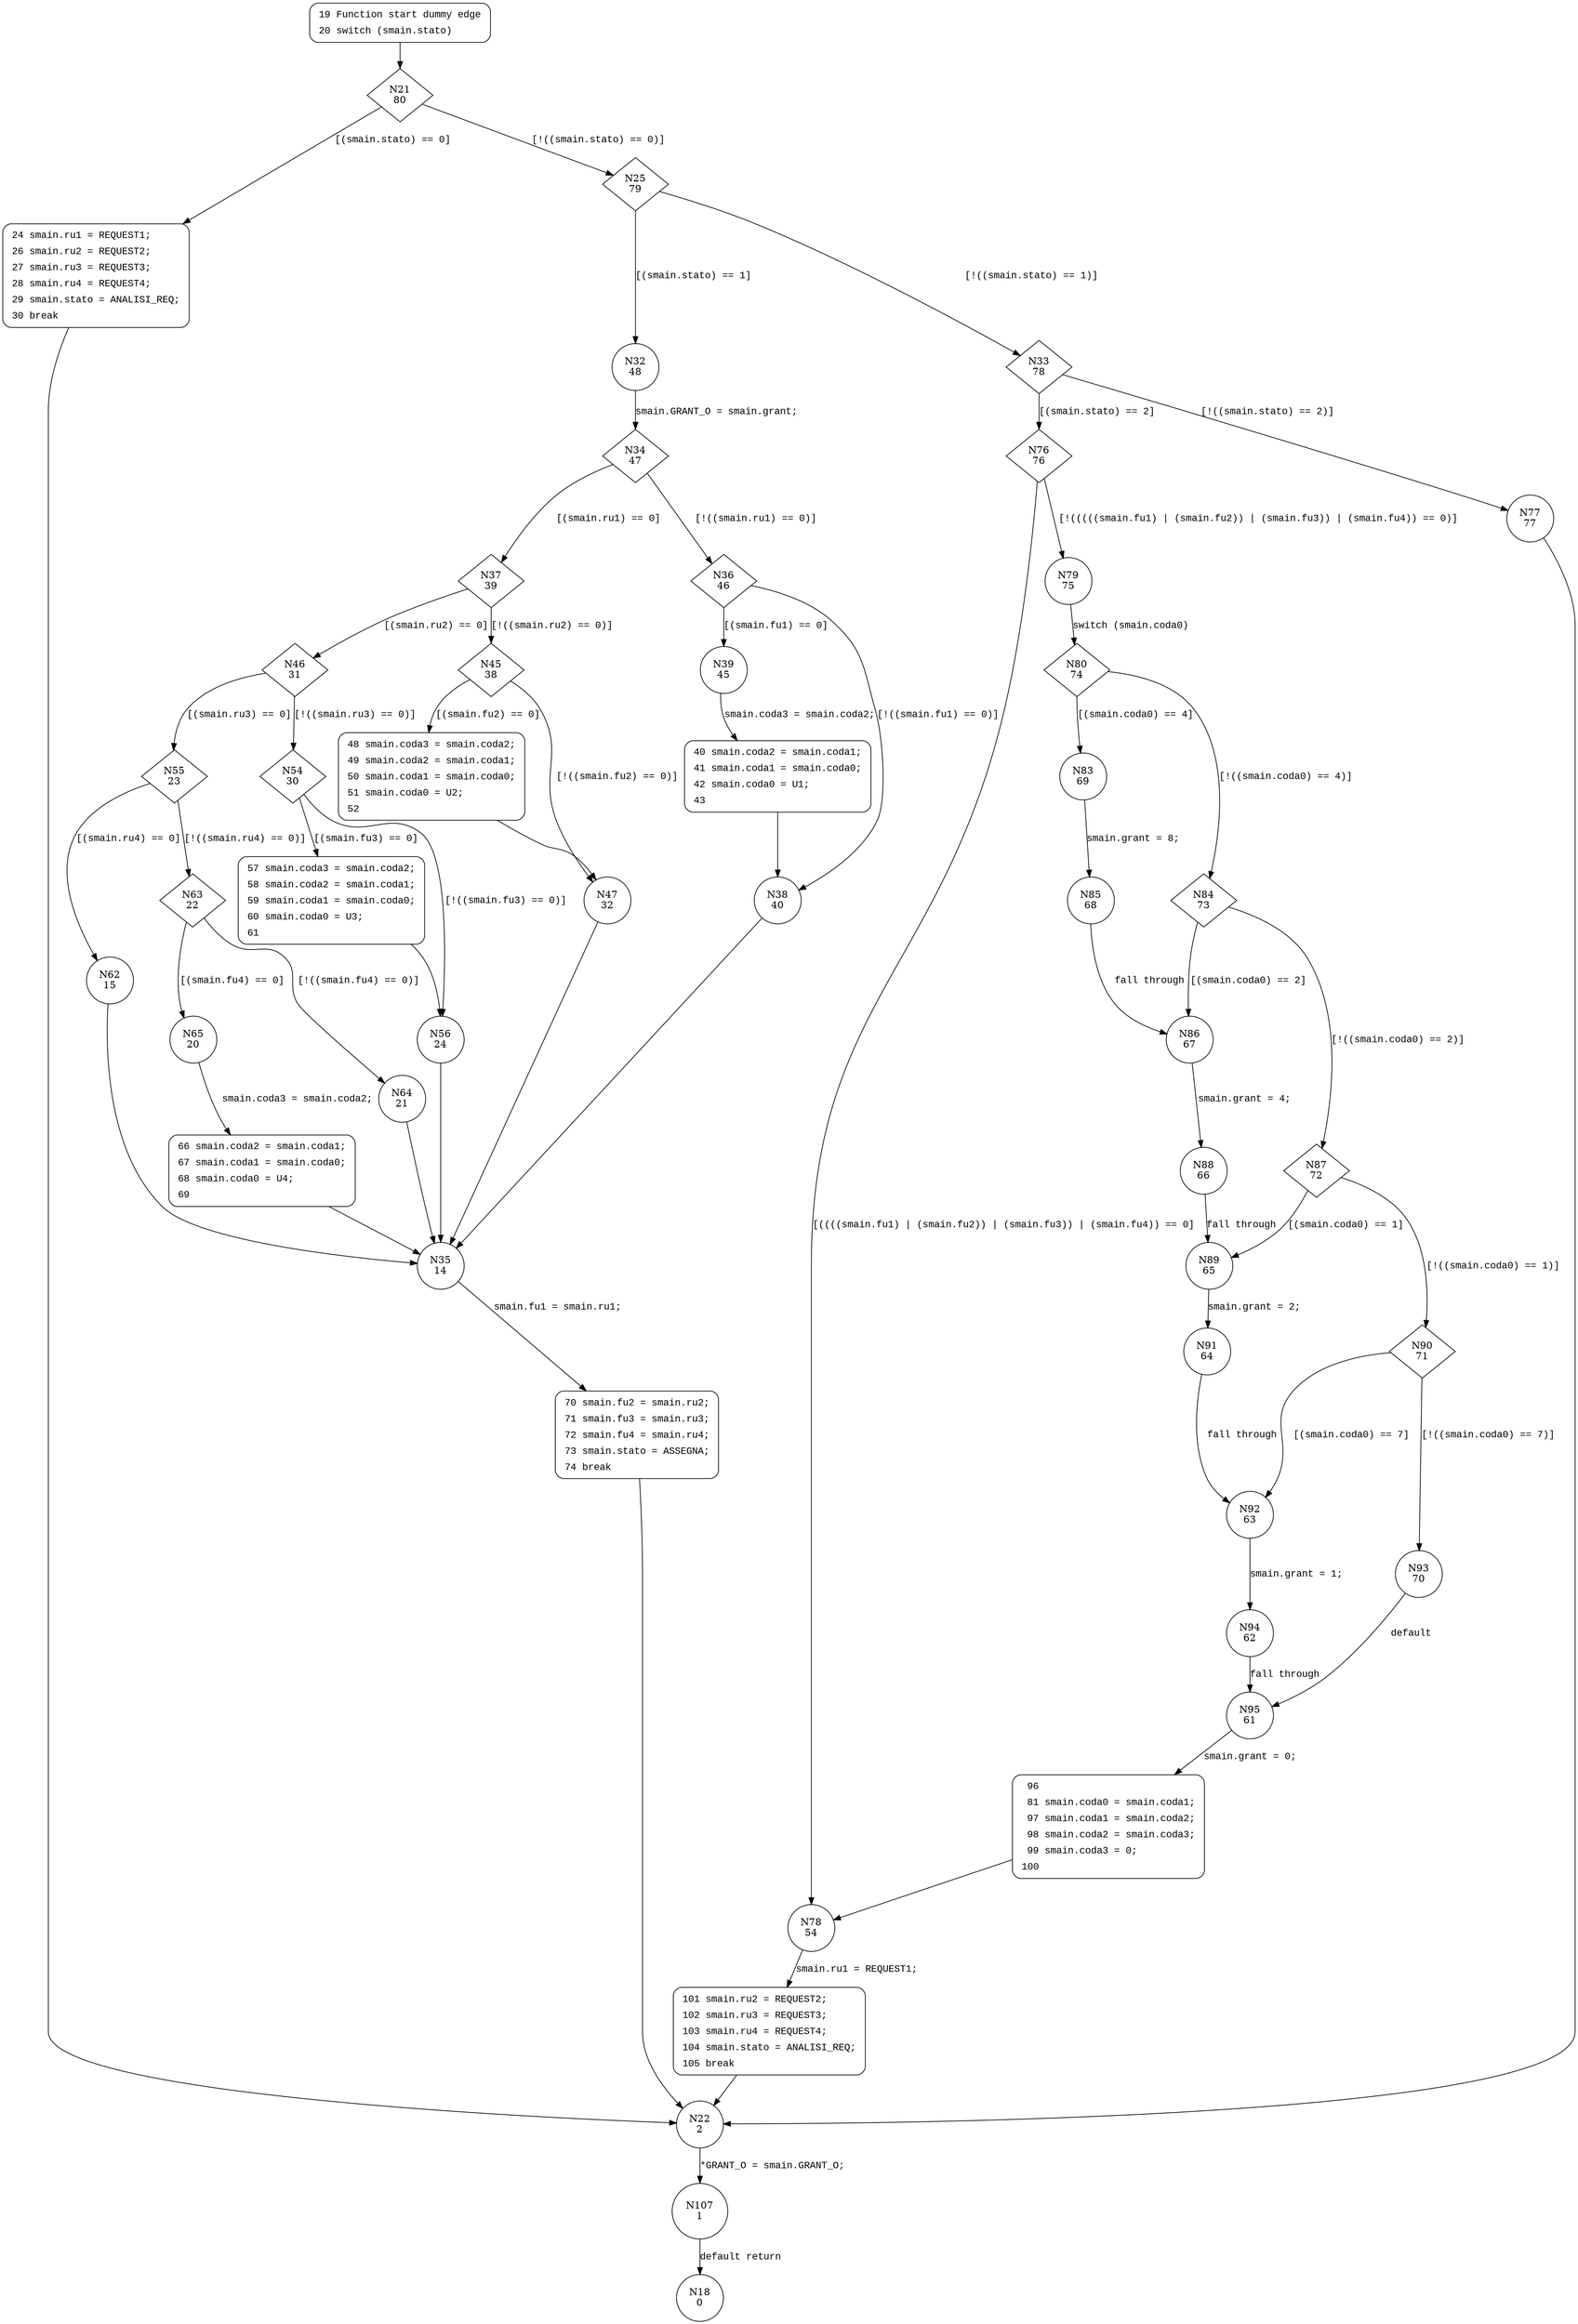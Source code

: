 digraph b03 {
21 [shape="diamond" label="N21\n80"]
24 [shape="circle" label="N24\n8"]
25 [shape="diamond" label="N25\n79"]
32 [shape="circle" label="N32\n48"]
33 [shape="diamond" label="N33\n78"]
76 [shape="diamond" label="N76\n76"]
77 [shape="circle" label="N77\n77"]
22 [shape="circle" label="N22\n2"]
107 [shape="circle" label="N107\n1"]
78 [shape="circle" label="N78\n54"]
79 [shape="circle" label="N79\n75"]
80 [shape="diamond" label="N80\n74"]
83 [shape="circle" label="N83\n69"]
84 [shape="diamond" label="N84\n73"]
86 [shape="circle" label="N86\n67"]
87 [shape="diamond" label="N87\n72"]
89 [shape="circle" label="N89\n65"]
90 [shape="diamond" label="N90\n71"]
92 [shape="circle" label="N92\n63"]
93 [shape="circle" label="N93\n70"]
95 [shape="circle" label="N95\n61"]
96 [shape="circle" label="N96\n60"]
101 [shape="circle" label="N101\n53"]
94 [shape="circle" label="N94\n62"]
91 [shape="circle" label="N91\n64"]
88 [shape="circle" label="N88\n66"]
85 [shape="circle" label="N85\n68"]
34 [shape="diamond" label="N34\n47"]
37 [shape="diamond" label="N37\n39"]
36 [shape="diamond" label="N36\n46"]
39 [shape="circle" label="N39\n45"]
38 [shape="circle" label="N38\n40"]
35 [shape="circle" label="N35\n14"]
70 [shape="circle" label="N70\n13"]
40 [shape="circle" label="N40\n44"]
46 [shape="diamond" label="N46\n31"]
45 [shape="diamond" label="N45\n38"]
48 [shape="circle" label="N48\n37"]
47 [shape="circle" label="N47\n32"]
55 [shape="diamond" label="N55\n23"]
54 [shape="diamond" label="N54\n30"]
57 [shape="circle" label="N57\n29"]
56 [shape="circle" label="N56\n24"]
62 [shape="circle" label="N62\n15"]
63 [shape="diamond" label="N63\n22"]
65 [shape="circle" label="N65\n20"]
64 [shape="circle" label="N64\n21"]
66 [shape="circle" label="N66\n19"]
18 [shape="circle" label="N18\n0"]
19 [style="filled,bold" penwidth="1" fillcolor="white" fontname="Courier New" shape="Mrecord" label=<<table border="0" cellborder="0" cellpadding="3" bgcolor="white"><tr><td align="right">19</td><td align="left">Function start dummy edge</td></tr><tr><td align="right">20</td><td align="left">switch (smain.stato)</td></tr></table>>]
19 -> 21[label=""]
96 [style="filled,bold" penwidth="1" fillcolor="white" fontname="Courier New" shape="Mrecord" label=<<table border="0" cellborder="0" cellpadding="3" bgcolor="white"><tr><td align="right">96</td><td align="left"></td></tr><tr><td align="right">81</td><td align="left">smain.coda0 = smain.coda1;</td></tr><tr><td align="right">97</td><td align="left">smain.coda1 = smain.coda2;</td></tr><tr><td align="right">98</td><td align="left">smain.coda2 = smain.coda3;</td></tr><tr><td align="right">99</td><td align="left">smain.coda3 = 0;</td></tr><tr><td align="right">100</td><td align="left"></td></tr></table>>]
96 -> 78[label=""]
101 [style="filled,bold" penwidth="1" fillcolor="white" fontname="Courier New" shape="Mrecord" label=<<table border="0" cellborder="0" cellpadding="3" bgcolor="white"><tr><td align="right">101</td><td align="left">smain.ru2 = REQUEST2;</td></tr><tr><td align="right">102</td><td align="left">smain.ru3 = REQUEST3;</td></tr><tr><td align="right">103</td><td align="left">smain.ru4 = REQUEST4;</td></tr><tr><td align="right">104</td><td align="left">smain.stato = ANALISI_REQ;</td></tr><tr><td align="right">105</td><td align="left">break</td></tr></table>>]
101 -> 22[label=""]
70 [style="filled,bold" penwidth="1" fillcolor="white" fontname="Courier New" shape="Mrecord" label=<<table border="0" cellborder="0" cellpadding="3" bgcolor="white"><tr><td align="right">70</td><td align="left">smain.fu2 = smain.ru2;</td></tr><tr><td align="right">71</td><td align="left">smain.fu3 = smain.ru3;</td></tr><tr><td align="right">72</td><td align="left">smain.fu4 = smain.ru4;</td></tr><tr><td align="right">73</td><td align="left">smain.stato = ASSEGNA;</td></tr><tr><td align="right">74</td><td align="left">break</td></tr></table>>]
70 -> 22[label=""]
40 [style="filled,bold" penwidth="1" fillcolor="white" fontname="Courier New" shape="Mrecord" label=<<table border="0" cellborder="0" cellpadding="3" bgcolor="white"><tr><td align="right">40</td><td align="left">smain.coda2 = smain.coda1;</td></tr><tr><td align="right">41</td><td align="left">smain.coda1 = smain.coda0;</td></tr><tr><td align="right">42</td><td align="left">smain.coda0 = U1;</td></tr><tr><td align="right">43</td><td align="left"></td></tr></table>>]
40 -> 38[label=""]
48 [style="filled,bold" penwidth="1" fillcolor="white" fontname="Courier New" shape="Mrecord" label=<<table border="0" cellborder="0" cellpadding="3" bgcolor="white"><tr><td align="right">48</td><td align="left">smain.coda3 = smain.coda2;</td></tr><tr><td align="right">49</td><td align="left">smain.coda2 = smain.coda1;</td></tr><tr><td align="right">50</td><td align="left">smain.coda1 = smain.coda0;</td></tr><tr><td align="right">51</td><td align="left">smain.coda0 = U2;</td></tr><tr><td align="right">52</td><td align="left"></td></tr></table>>]
48 -> 47[label=""]
57 [style="filled,bold" penwidth="1" fillcolor="white" fontname="Courier New" shape="Mrecord" label=<<table border="0" cellborder="0" cellpadding="3" bgcolor="white"><tr><td align="right">57</td><td align="left">smain.coda3 = smain.coda2;</td></tr><tr><td align="right">58</td><td align="left">smain.coda2 = smain.coda1;</td></tr><tr><td align="right">59</td><td align="left">smain.coda1 = smain.coda0;</td></tr><tr><td align="right">60</td><td align="left">smain.coda0 = U3;</td></tr><tr><td align="right">61</td><td align="left"></td></tr></table>>]
57 -> 56[label=""]
66 [style="filled,bold" penwidth="1" fillcolor="white" fontname="Courier New" shape="Mrecord" label=<<table border="0" cellborder="0" cellpadding="3" bgcolor="white"><tr><td align="right">66</td><td align="left">smain.coda2 = smain.coda1;</td></tr><tr><td align="right">67</td><td align="left">smain.coda1 = smain.coda0;</td></tr><tr><td align="right">68</td><td align="left">smain.coda0 = U4;</td></tr><tr><td align="right">69</td><td align="left"></td></tr></table>>]
66 -> 35[label=""]
24 [style="filled,bold" penwidth="1" fillcolor="white" fontname="Courier New" shape="Mrecord" label=<<table border="0" cellborder="0" cellpadding="3" bgcolor="white"><tr><td align="right">24</td><td align="left">smain.ru1 = REQUEST1;</td></tr><tr><td align="right">26</td><td align="left">smain.ru2 = REQUEST2;</td></tr><tr><td align="right">27</td><td align="left">smain.ru3 = REQUEST3;</td></tr><tr><td align="right">28</td><td align="left">smain.ru4 = REQUEST4;</td></tr><tr><td align="right">29</td><td align="left">smain.stato = ANALISI_REQ;</td></tr><tr><td align="right">30</td><td align="left">break</td></tr></table>>]
24 -> 22[label=""]
21 -> 24 [label="[(smain.stato) == 0]" fontname="Courier New"]
21 -> 25 [label="[!((smain.stato) == 0)]" fontname="Courier New"]
25 -> 32 [label="[(smain.stato) == 1]" fontname="Courier New"]
25 -> 33 [label="[!((smain.stato) == 1)]" fontname="Courier New"]
33 -> 76 [label="[(smain.stato) == 2]" fontname="Courier New"]
33 -> 77 [label="[!((smain.stato) == 2)]" fontname="Courier New"]
22 -> 107 [label="*GRANT_O = smain.GRANT_O;" fontname="Courier New"]
76 -> 78 [label="[((((smain.fu1) | (smain.fu2)) | (smain.fu3)) | (smain.fu4)) == 0]" fontname="Courier New"]
76 -> 79 [label="[!(((((smain.fu1) | (smain.fu2)) | (smain.fu3)) | (smain.fu4)) == 0)]" fontname="Courier New"]
80 -> 83 [label="[(smain.coda0) == 4]" fontname="Courier New"]
80 -> 84 [label="[!((smain.coda0) == 4)]" fontname="Courier New"]
84 -> 86 [label="[(smain.coda0) == 2]" fontname="Courier New"]
84 -> 87 [label="[!((smain.coda0) == 2)]" fontname="Courier New"]
87 -> 89 [label="[(smain.coda0) == 1]" fontname="Courier New"]
87 -> 90 [label="[!((smain.coda0) == 1)]" fontname="Courier New"]
90 -> 92 [label="[(smain.coda0) == 7]" fontname="Courier New"]
90 -> 93 [label="[!((smain.coda0) == 7)]" fontname="Courier New"]
95 -> 96 [label="smain.grant = 0;" fontname="Courier New"]
78 -> 101 [label="smain.ru1 = REQUEST1;" fontname="Courier New"]
92 -> 94 [label="smain.grant = 1;" fontname="Courier New"]
89 -> 91 [label="smain.grant = 2;" fontname="Courier New"]
86 -> 88 [label="smain.grant = 4;" fontname="Courier New"]
83 -> 85 [label="smain.grant = 8;" fontname="Courier New"]
32 -> 34 [label="smain.GRANT_O = smain.grant;" fontname="Courier New"]
34 -> 37 [label="[(smain.ru1) == 0]" fontname="Courier New"]
34 -> 36 [label="[!((smain.ru1) == 0)]" fontname="Courier New"]
36 -> 39 [label="[(smain.fu1) == 0]" fontname="Courier New"]
36 -> 38 [label="[!((smain.fu1) == 0)]" fontname="Courier New"]
38 -> 35 [label="" fontname="Courier New"]
35 -> 70 [label="smain.fu1 = smain.ru1;" fontname="Courier New"]
39 -> 40 [label="smain.coda3 = smain.coda2;" fontname="Courier New"]
37 -> 46 [label="[(smain.ru2) == 0]" fontname="Courier New"]
37 -> 45 [label="[!((smain.ru2) == 0)]" fontname="Courier New"]
45 -> 48 [label="[(smain.fu2) == 0]" fontname="Courier New"]
45 -> 47 [label="[!((smain.fu2) == 0)]" fontname="Courier New"]
47 -> 35 [label="" fontname="Courier New"]
46 -> 55 [label="[(smain.ru3) == 0]" fontname="Courier New"]
46 -> 54 [label="[!((smain.ru3) == 0)]" fontname="Courier New"]
54 -> 57 [label="[(smain.fu3) == 0]" fontname="Courier New"]
54 -> 56 [label="[!((smain.fu3) == 0)]" fontname="Courier New"]
56 -> 35 [label="" fontname="Courier New"]
55 -> 62 [label="[(smain.ru4) == 0]" fontname="Courier New"]
55 -> 63 [label="[!((smain.ru4) == 0)]" fontname="Courier New"]
63 -> 65 [label="[(smain.fu4) == 0]" fontname="Courier New"]
63 -> 64 [label="[!((smain.fu4) == 0)]" fontname="Courier New"]
65 -> 66 [label="smain.coda3 = smain.coda2;" fontname="Courier New"]
62 -> 35 [label="" fontname="Courier New"]
77 -> 22 [label="" fontname="Courier New"]
107 -> 18 [label="default return" fontname="Courier New"]
79 -> 80 [label="switch (smain.coda0)" fontname="Courier New"]
93 -> 95 [label="default" fontname="Courier New"]
94 -> 95 [label="fall through" fontname="Courier New"]
91 -> 92 [label="fall through" fontname="Courier New"]
88 -> 89 [label="fall through" fontname="Courier New"]
85 -> 86 [label="fall through" fontname="Courier New"]
64 -> 35 [label="" fontname="Courier New"]
}